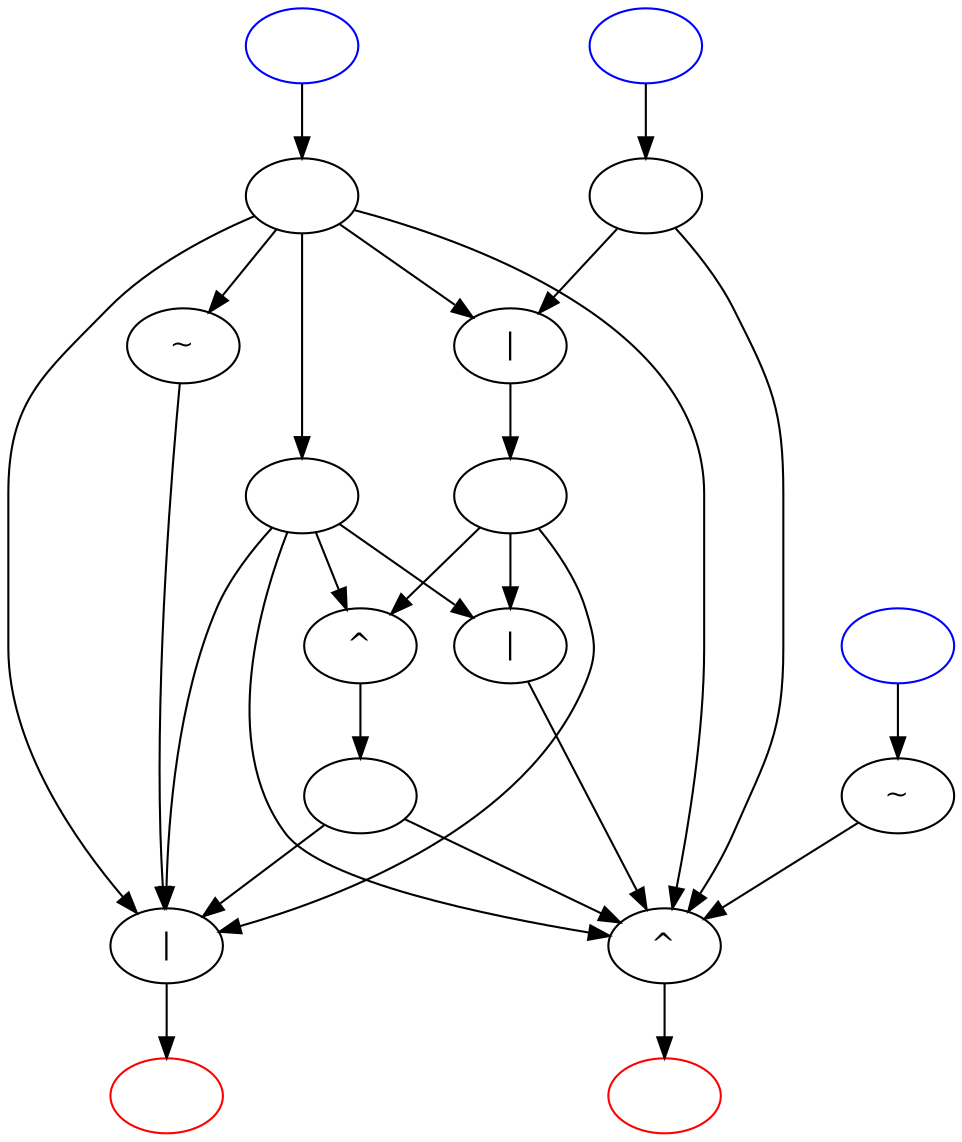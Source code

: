 digraph G {
    v0 [label="~"];
    v0 -> v9;
    v1 [label=""];
    v1 -> v3;
    v1 -> v4;
    v1 -> v6;
    v1 -> v7;
    v1 -> v9;
    v2 [label=""];
    v2 -> v4;
    v2 -> v9;
    v3 [label=""];
    v3 -> v5;
    v3 -> v7;
    v3 -> v8;
    v3 -> v9;
    v4 [label="|"];
    v4 -> v13;
    v5 [label="^"];
    v5 -> v14;
    v6 [label="~"];
    v6 -> v7;
    v7 [label="|"];
    v7 -> v15;
    v8 [label="|"];
    v8 -> v9;
    v9 [label="^"];
    v9 -> v16;
    v10 [color=blue];
    v10 [label=""];
    v10 -> v0;
    v11 [color=blue];
    v11 [label=""];
    v11 -> v1;
    v12 [color=blue];
    v12 [label=""];
    v12 -> v2;
    v13 [label=""];
    v13 -> v5;
    v13 -> v7;
    v13 -> v8;
    v14 [label=""];
    v14 -> v7;
    v14 -> v9;
    v15 [color=red];
    v15 [label=""];
    v16 [color=red];
    v16 [label=""];
}